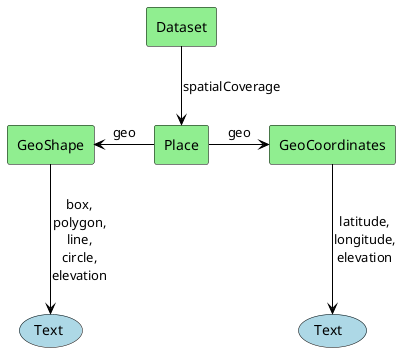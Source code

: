 @startuml

!define Class agent
!define Property usecase

skinparam Property {
BackgroundColor LightBlue
BorderColor Black
  ArrowColor Black
  linetype Ortho
}

skinparam Class {
BackgroundColor LightGreen
BorderColor Black
ArrowColor Black
linetype Ortho
}

Class Dataset
Class Place
Class GeoShape
Class GeoCoordinates


Dataset -down-> Place : "spatialCoverage"
Place -right-> GeoCoordinates : "geo"
Place -left-> GeoShape : "geo"

GeoShape --> (Text) : "box,\npolygon,\nline,\ncircle,\nelevation"
GeoCoordinates --> (Text ) : "latitude,\nlongitude,\nelevation"


@enduml
